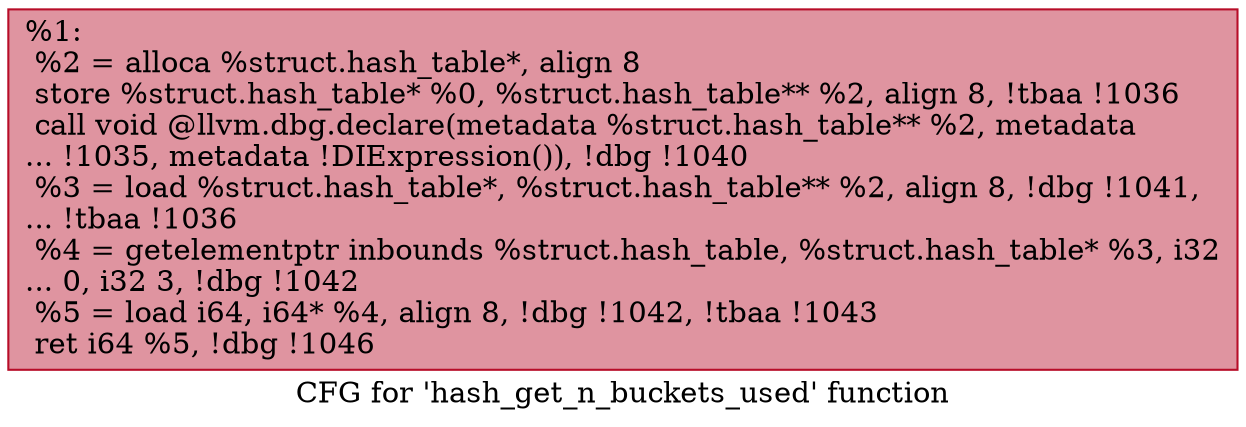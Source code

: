 digraph "CFG for 'hash_get_n_buckets_used' function" {
	label="CFG for 'hash_get_n_buckets_used' function";

	Node0x21cee90 [shape=record,color="#b70d28ff", style=filled, fillcolor="#b70d2870",label="{%1:\l  %2 = alloca %struct.hash_table*, align 8\l  store %struct.hash_table* %0, %struct.hash_table** %2, align 8, !tbaa !1036\l  call void @llvm.dbg.declare(metadata %struct.hash_table** %2, metadata\l... !1035, metadata !DIExpression()), !dbg !1040\l  %3 = load %struct.hash_table*, %struct.hash_table** %2, align 8, !dbg !1041,\l... !tbaa !1036\l  %4 = getelementptr inbounds %struct.hash_table, %struct.hash_table* %3, i32\l... 0, i32 3, !dbg !1042\l  %5 = load i64, i64* %4, align 8, !dbg !1042, !tbaa !1043\l  ret i64 %5, !dbg !1046\l}"];
}

